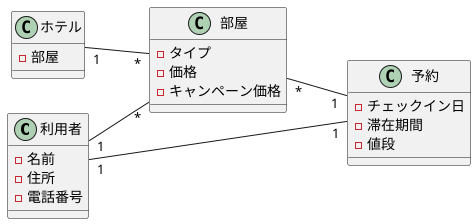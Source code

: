 @startuml クラス図
left to right direction
    class "利用者" as user{
        - 名前
        - 住所
        - 電話番号
    }
    class "ホテル" as ho{
        - 部屋
    }
    class "部屋" as room{
        - タイプ
        - 価格
        - キャンペーン価格
    }
    class "予約" as res{
        - チェックイン日
        - 滞在期間
        - 値段
    }
    ho"1" -- "*"room
    ' ho"1" -- "*"user
    user"1" -- "*"room
    user"1" -- "1"res
    room"*" -- "1"res
@enduml